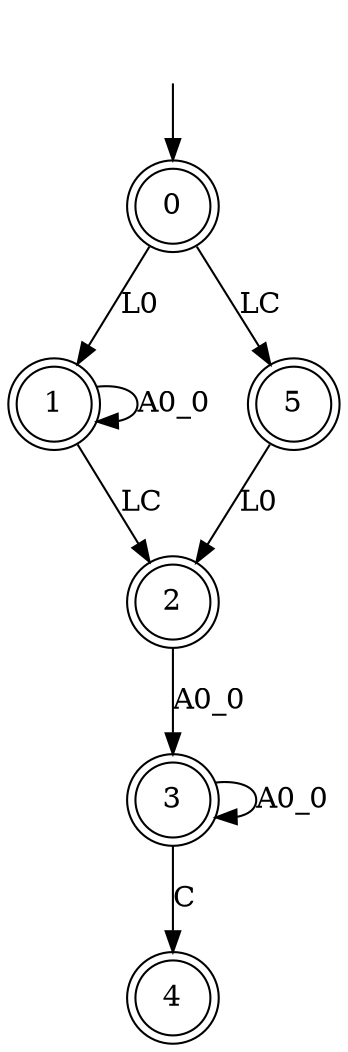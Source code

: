 digraph {
	0 [label=0 shape=doublecircle]
	1 [label=1 shape=doublecircle]
	2 [label=2 shape=doublecircle]
	3 [label=3 shape=doublecircle]
	4 [label=4 shape=doublecircle]
	5 [label=5 shape=doublecircle]
	__start0 [label="" shape=none]
	0 -> 1 [label=L0]
	0 -> 5 [label=LC]
	1 -> 1 [label=A0_0]
	1 -> 2 [label=LC]
	2 -> 3 [label=A0_0]
	3 -> 3 [label=A0_0]
	3 -> 4 [label=C]
	5 -> 2 [label=L0]
	__start0 -> 0 [label=""]
}
